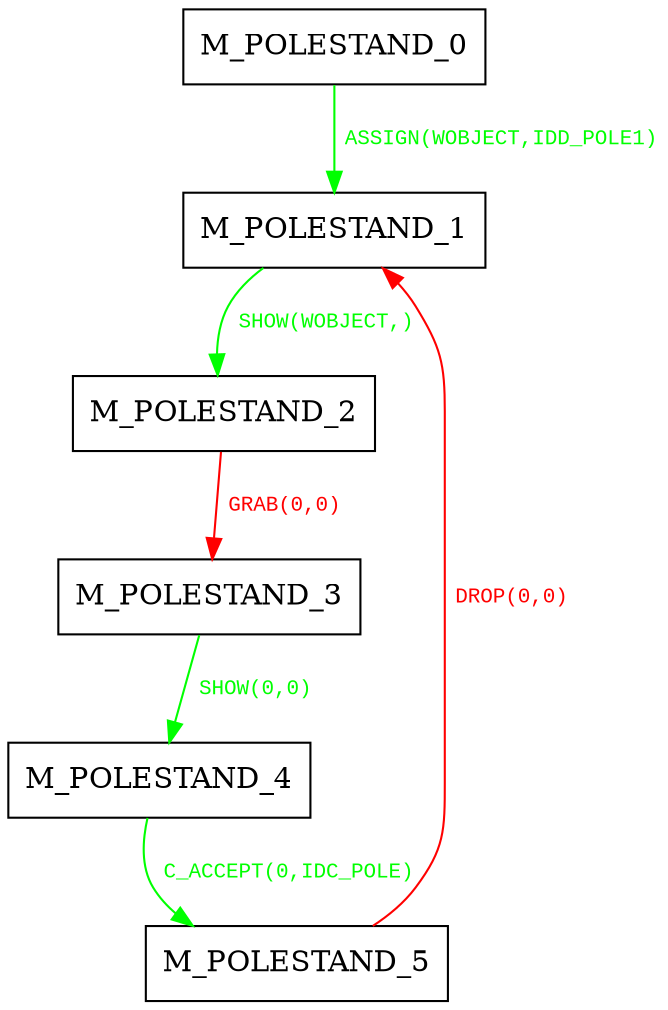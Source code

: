 digraph {
 node [shape=record];
"M_POLESTAND_0" -> "M_POLESTAND_1"[color=green, fontcolor=green, label=< <font face="Courier New" point-size="10">
ASSIGN(WOBJECT,IDD_POLE1)<br/>
</font>>];
"M_POLESTAND_1" -> "M_POLESTAND_2"[color=green, fontcolor=green, label=< <font face="Courier New" point-size="10">
SHOW(WOBJECT,)<br/>
</font>>];
"M_POLESTAND_2" -> "M_POLESTAND_3"[color=red, fontcolor=red, label=< <font face="Courier New" point-size="10">
GRAB(0,0)<br/>
</font>>];
"M_POLESTAND_3" -> "M_POLESTAND_4"[color=green, fontcolor=green, label=< <font face="Courier New" point-size="10">
SHOW(0,0)<br/>
</font>>];
"M_POLESTAND_4" -> "M_POLESTAND_5"[color=green, fontcolor=green, label=< <font face="Courier New" point-size="10">
C_ACCEPT(0,IDC_POLE)<br/>
</font>>];
"M_POLESTAND_5" -> "M_POLESTAND_1"[color=red, fontcolor=red, label=< <font face="Courier New" point-size="10">
DROP(0,0)<br/>
</font>>];
}
